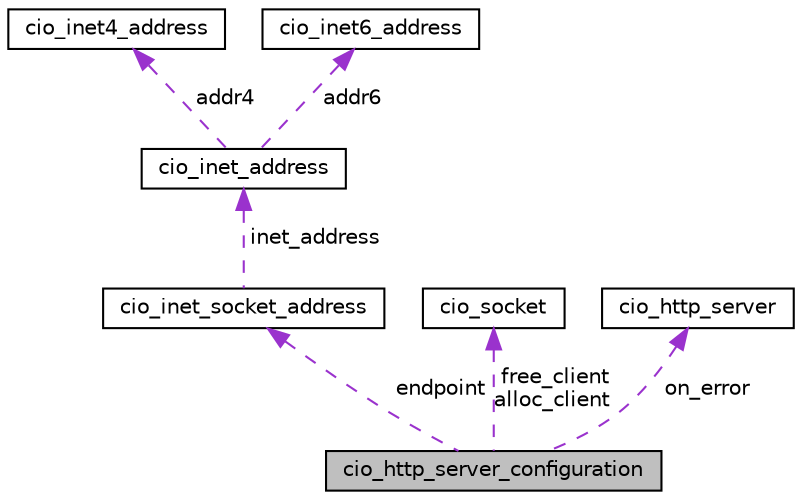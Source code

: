 digraph "cio_http_server_configuration"
{
  edge [fontname="Helvetica",fontsize="10",labelfontname="Helvetica",labelfontsize="10"];
  node [fontname="Helvetica",fontsize="10",shape=record];
  Node1 [label="cio_http_server_configuration",height=0.2,width=0.4,color="black", fillcolor="grey75", style="filled", fontcolor="black"];
  Node2 -> Node1 [dir="back",color="darkorchid3",fontsize="10",style="dashed",label=" endpoint" ,fontname="Helvetica"];
  Node2 [label="cio_inet_socket_address",height=0.2,width=0.4,color="black", fillcolor="white", style="filled",URL="$structcio__inet__socket__address.html"];
  Node3 -> Node2 [dir="back",color="darkorchid3",fontsize="10",style="dashed",label=" inet_address" ,fontname="Helvetica"];
  Node3 [label="cio_inet_address",height=0.2,width=0.4,color="black", fillcolor="white", style="filled",URL="$structcio__inet__address.html"];
  Node4 -> Node3 [dir="back",color="darkorchid3",fontsize="10",style="dashed",label=" addr4" ,fontname="Helvetica"];
  Node4 [label="cio_inet4_address",height=0.2,width=0.4,color="black", fillcolor="white", style="filled",URL="$structcio__inet4__address.html"];
  Node5 -> Node3 [dir="back",color="darkorchid3",fontsize="10",style="dashed",label=" addr6" ,fontname="Helvetica"];
  Node5 [label="cio_inet6_address",height=0.2,width=0.4,color="black", fillcolor="white", style="filled",URL="$structcio__inet6__address.html"];
  Node6 -> Node1 [dir="back",color="darkorchid3",fontsize="10",style="dashed",label=" free_client\nalloc_client" ,fontname="Helvetica"];
  Node6 [label="cio_socket",height=0.2,width=0.4,color="black", fillcolor="white", style="filled",URL="$structcio__socket.html"];
  Node7 -> Node1 [dir="back",color="darkorchid3",fontsize="10",style="dashed",label=" on_error" ,fontname="Helvetica"];
  Node7 [label="cio_http_server",height=0.2,width=0.4,color="black", fillcolor="white", style="filled",URL="$structcio__http__server.html",tooltip="The cio_http_server structure provides the implementation of a simple HTTP server. "];
}
